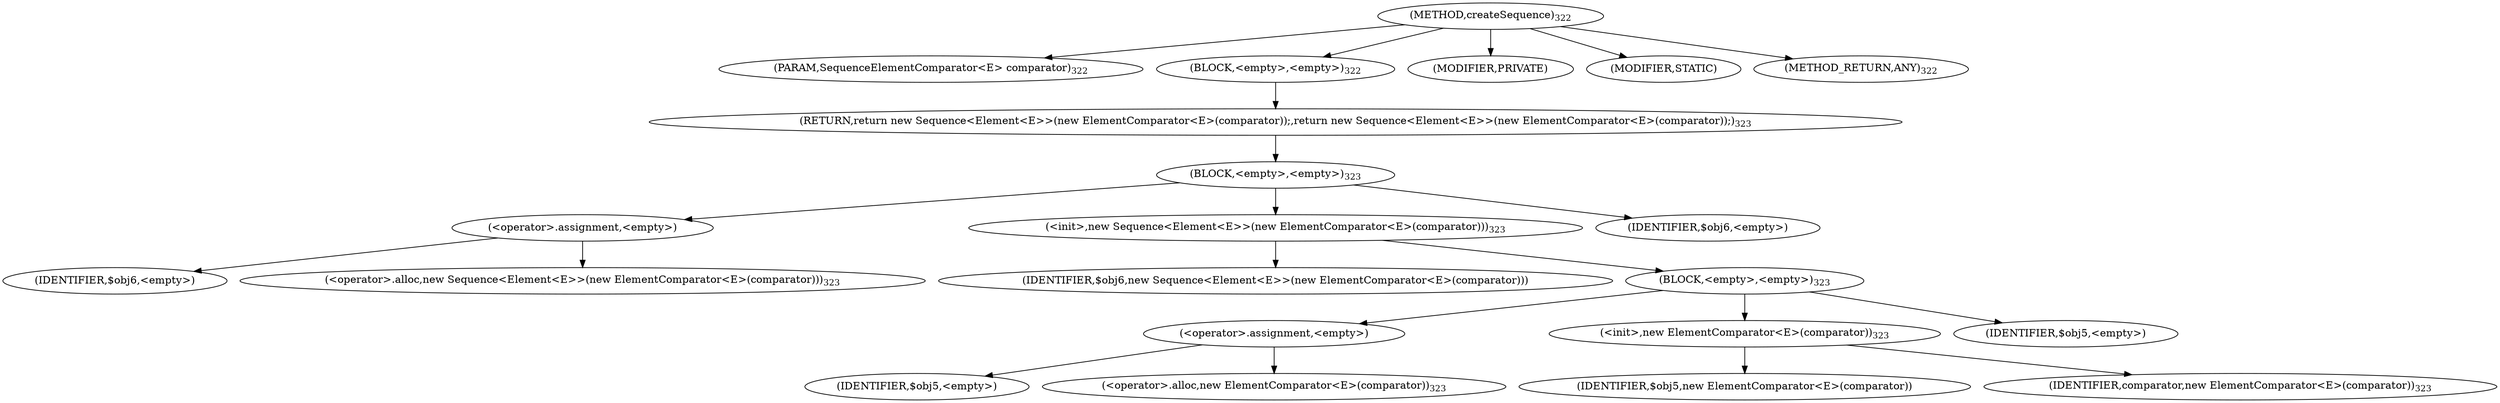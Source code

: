 digraph "createSequence" {  
"429" [label = <(METHOD,createSequence)<SUB>322</SUB>> ]
"430" [label = <(PARAM,SequenceElementComparator&lt;E&gt; comparator)<SUB>322</SUB>> ]
"431" [label = <(BLOCK,&lt;empty&gt;,&lt;empty&gt;)<SUB>322</SUB>> ]
"432" [label = <(RETURN,return new Sequence&lt;Element&lt;E&gt;&gt;(new ElementComparator&lt;E&gt;(comparator));,return new Sequence&lt;Element&lt;E&gt;&gt;(new ElementComparator&lt;E&gt;(comparator));)<SUB>323</SUB>> ]
"433" [label = <(BLOCK,&lt;empty&gt;,&lt;empty&gt;)<SUB>323</SUB>> ]
"434" [label = <(&lt;operator&gt;.assignment,&lt;empty&gt;)> ]
"435" [label = <(IDENTIFIER,$obj6,&lt;empty&gt;)> ]
"436" [label = <(&lt;operator&gt;.alloc,new Sequence&lt;Element&lt;E&gt;&gt;(new ElementComparator&lt;E&gt;(comparator)))<SUB>323</SUB>> ]
"437" [label = <(&lt;init&gt;,new Sequence&lt;Element&lt;E&gt;&gt;(new ElementComparator&lt;E&gt;(comparator)))<SUB>323</SUB>> ]
"438" [label = <(IDENTIFIER,$obj6,new Sequence&lt;Element&lt;E&gt;&gt;(new ElementComparator&lt;E&gt;(comparator)))> ]
"439" [label = <(BLOCK,&lt;empty&gt;,&lt;empty&gt;)<SUB>323</SUB>> ]
"440" [label = <(&lt;operator&gt;.assignment,&lt;empty&gt;)> ]
"441" [label = <(IDENTIFIER,$obj5,&lt;empty&gt;)> ]
"442" [label = <(&lt;operator&gt;.alloc,new ElementComparator&lt;E&gt;(comparator))<SUB>323</SUB>> ]
"443" [label = <(&lt;init&gt;,new ElementComparator&lt;E&gt;(comparator))<SUB>323</SUB>> ]
"444" [label = <(IDENTIFIER,$obj5,new ElementComparator&lt;E&gt;(comparator))> ]
"445" [label = <(IDENTIFIER,comparator,new ElementComparator&lt;E&gt;(comparator))<SUB>323</SUB>> ]
"446" [label = <(IDENTIFIER,$obj5,&lt;empty&gt;)> ]
"447" [label = <(IDENTIFIER,$obj6,&lt;empty&gt;)> ]
"448" [label = <(MODIFIER,PRIVATE)> ]
"449" [label = <(MODIFIER,STATIC)> ]
"450" [label = <(METHOD_RETURN,ANY)<SUB>322</SUB>> ]
  "429" -> "430" 
  "429" -> "431" 
  "429" -> "448" 
  "429" -> "449" 
  "429" -> "450" 
  "431" -> "432" 
  "432" -> "433" 
  "433" -> "434" 
  "433" -> "437" 
  "433" -> "447" 
  "434" -> "435" 
  "434" -> "436" 
  "437" -> "438" 
  "437" -> "439" 
  "439" -> "440" 
  "439" -> "443" 
  "439" -> "446" 
  "440" -> "441" 
  "440" -> "442" 
  "443" -> "444" 
  "443" -> "445" 
}
